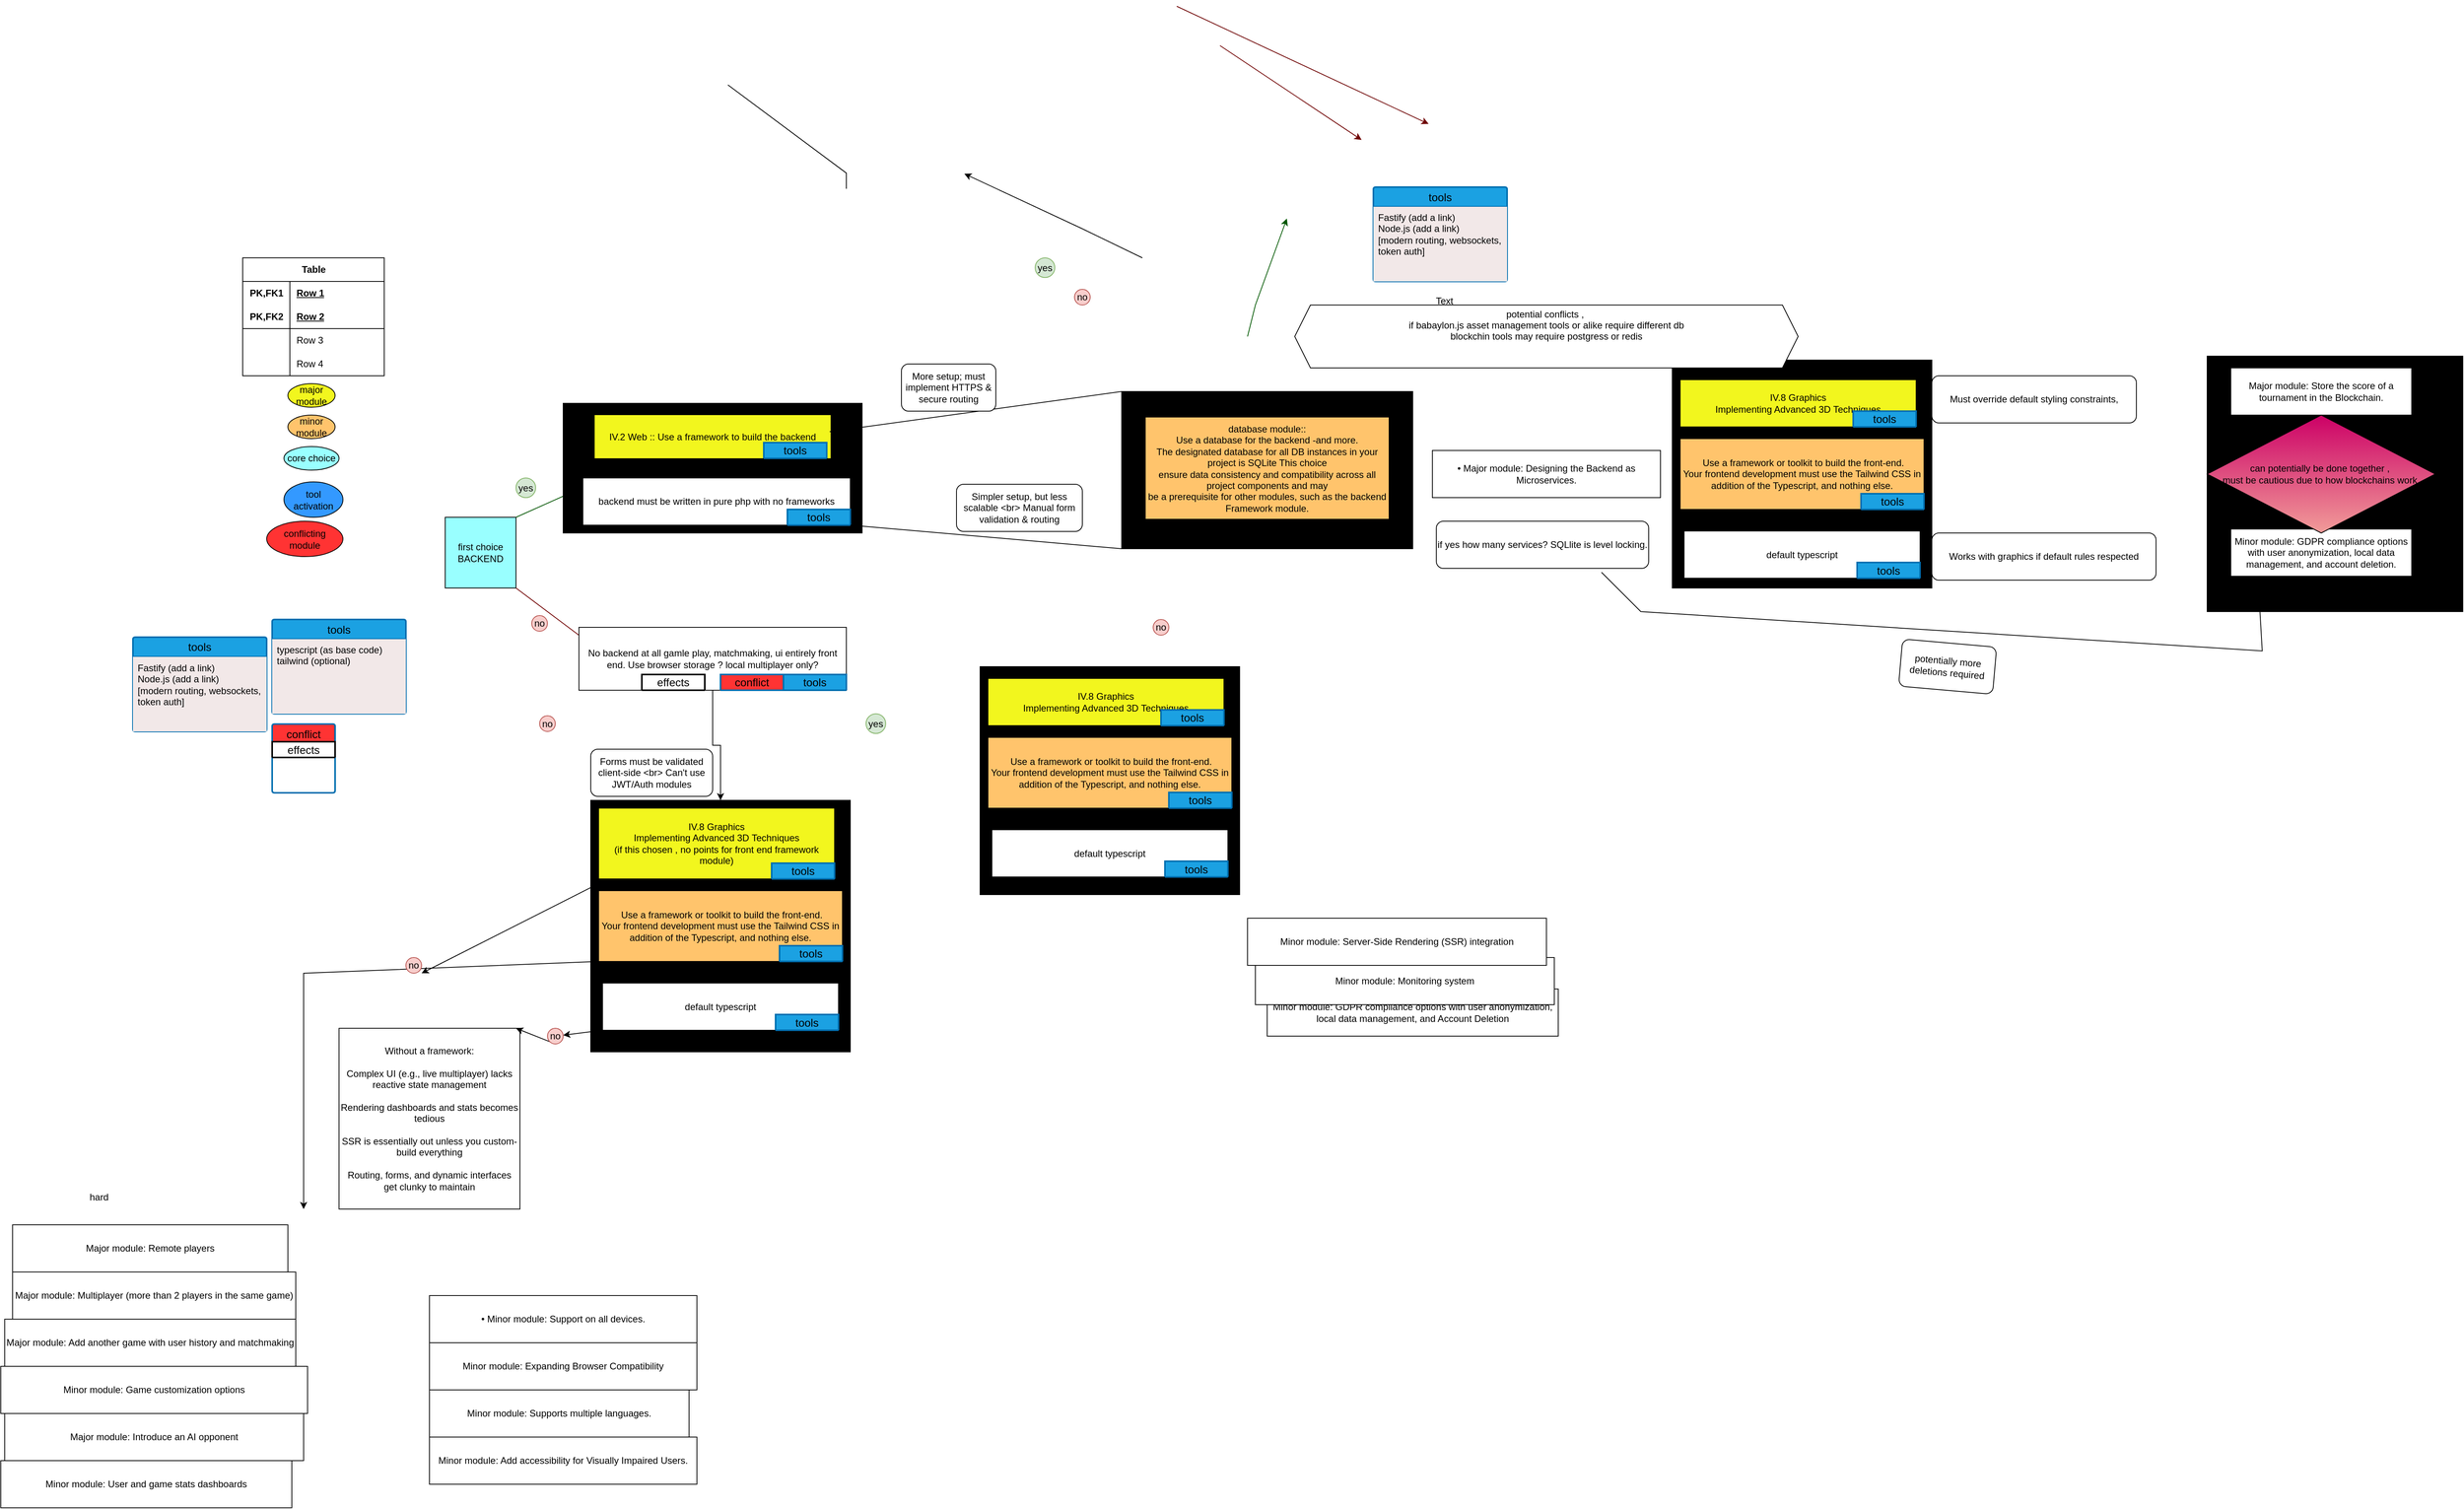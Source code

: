 <mxfile version="28.0.6">
  <diagram name="Page-1" id="Ymi0RUkjMWENUb1TxihJ">
    <mxGraphModel dx="1938" dy="1643" grid="1" gridSize="10" guides="1" tooltips="1" connect="1" arrows="1" fold="1" page="1" pageScale="1" pageWidth="850" pageHeight="1100" math="0" shadow="0">
      <root>
        <mxCell id="0" />
        <mxCell id="1" parent="0" />
        <mxCell id="2GHSdd8_yqLICw1Ay3XO-53" value="" style="whiteSpace=wrap;html=1;aspect=fixed;fillColor=light-dark(#99FFFF,#EDEDED);gradientColor=#FFFFFF;" vertex="1" parent="1">
          <mxGeometry x="2270" y="-5" width="325" height="325" as="geometry" />
        </mxCell>
        <mxCell id="C1lKtvfjvzhaC3hKCN_N-85" value="" style="rounded=0;whiteSpace=wrap;html=1;fillColor=light-dark(#99FFFF,#EDEDED);gradientColor=#FFFFFF;" parent="1" vertex="1">
          <mxGeometry x="890" y="40" width="370" height="200" as="geometry" />
        </mxCell>
        <mxCell id="C1lKtvfjvzhaC3hKCN_N-8" value="no" style="ellipse;whiteSpace=wrap;html=1;aspect=fixed;fillColor=#f8cecc;strokeColor=#b85450;" parent="1" vertex="1">
          <mxGeometry x="140" y="325" width="20" height="20" as="geometry" />
        </mxCell>
        <mxCell id="C1lKtvfjvzhaC3hKCN_N-7" value="yes" style="ellipse;whiteSpace=wrap;html=1;aspect=fixed;fillColor=#d5e8d4;strokeColor=#82b366;container=0;" parent="1" vertex="1">
          <mxGeometry x="120" y="150" width="25" height="25" as="geometry" />
        </mxCell>
        <mxCell id="C1lKtvfjvzhaC3hKCN_N-1" value="first choice&lt;div&gt;BACKEND&lt;/div&gt;" style="whiteSpace=wrap;html=1;aspect=fixed;fillColor=light-dark(#99FFFF,#EDEDED);" parent="1" vertex="1">
          <mxGeometry x="30" y="200" width="90" height="90" as="geometry" />
        </mxCell>
        <mxCell id="C1lKtvfjvzhaC3hKCN_N-3" value="" style="endArrow=none;html=1;rounded=0;exitX=1;exitY=0;exitDx=0;exitDy=0;fillColor=#008a00;strokeColor=#005700;entryX=0.007;entryY=0.709;entryDx=0;entryDy=0;entryPerimeter=0;" parent="1" source="C1lKtvfjvzhaC3hKCN_N-1" target="C1lKtvfjvzhaC3hKCN_N-22" edge="1">
          <mxGeometry width="50" height="50" relative="1" as="geometry">
            <mxPoint x="140" y="190" as="sourcePoint" />
            <mxPoint x="190" y="140" as="targetPoint" />
          </mxGeometry>
        </mxCell>
        <mxCell id="C1lKtvfjvzhaC3hKCN_N-4" value="" style="endArrow=none;html=1;rounded=0;exitX=1;exitY=1;exitDx=0;exitDy=0;fillColor=#a20025;strokeColor=#6F0000;" parent="1" source="C1lKtvfjvzhaC3hKCN_N-1" edge="1">
          <mxGeometry width="50" height="50" relative="1" as="geometry">
            <mxPoint x="140" y="290" as="sourcePoint" />
            <mxPoint x="200" y="350" as="targetPoint" />
          </mxGeometry>
        </mxCell>
        <mxCell id="C1lKtvfjvzhaC3hKCN_N-9" value="major module" style="ellipse;whiteSpace=wrap;html=1;fillColor=light-dark(#F2F61E,#EDEDED);" parent="1" vertex="1">
          <mxGeometry x="-170" y="30" width="60" height="30" as="geometry" />
        </mxCell>
        <mxCell id="C1lKtvfjvzhaC3hKCN_N-10" value="minor module" style="ellipse;whiteSpace=wrap;html=1;fillColor=light-dark(#FFC46C,#EDEDED);" parent="1" vertex="1">
          <mxGeometry x="-170" y="70" width="60" height="30" as="geometry" />
        </mxCell>
        <mxCell id="C1lKtvfjvzhaC3hKCN_N-14" value="core choice" style="ellipse;whiteSpace=wrap;html=1;fillColor=light-dark(#99FFFF,#EDEDED);" parent="1" vertex="1">
          <mxGeometry x="-175" y="110" width="70" height="30" as="geometry" />
        </mxCell>
        <mxCell id="C1lKtvfjvzhaC3hKCN_N-15" value="tool activation" style="ellipse;whiteSpace=wrap;html=1;fillColor=#3399FF;" parent="1" vertex="1">
          <mxGeometry x="-175" y="155" width="75" height="45" as="geometry" />
        </mxCell>
        <mxCell id="C1lKtvfjvzhaC3hKCN_N-110" style="edgeStyle=orthogonalEdgeStyle;rounded=0;orthogonalLoop=1;jettySize=auto;html=1;entryX=0.5;entryY=0;entryDx=0;entryDy=0;" parent="1" source="C1lKtvfjvzhaC3hKCN_N-34" target="C1lKtvfjvzhaC3hKCN_N-94" edge="1">
          <mxGeometry relative="1" as="geometry" />
        </mxCell>
        <mxCell id="C1lKtvfjvzhaC3hKCN_N-34" value="No backend at all gamle play, matchmaking, ui entirely front end. Use browser storage ? local multiplayer only?" style="rounded=0;whiteSpace=wrap;html=1;" parent="1" vertex="1">
          <mxGeometry x="200" y="340" width="340" height="80" as="geometry" />
        </mxCell>
        <mxCell id="C1lKtvfjvzhaC3hKCN_N-35" value="&lt;font style=&quot;color: rgb(0, 0, 0);&quot;&gt;tools&lt;/font&gt;" style="swimlane;childLayout=stackLayout;horizontal=1;startSize=25;horizontalStack=0;rounded=1;fontSize=14;fontStyle=0;strokeWidth=2;resizeParent=0;resizeLast=1;shadow=0;dashed=0;align=center;arcSize=4;whiteSpace=wrap;html=1;fillColor=#1ba1e2;fontColor=#ffffff;strokeColor=#006EAF;movable=1;resizable=1;rotatable=1;deletable=1;editable=1;locked=0;connectable=1;" parent="1" vertex="1" collapsed="1">
          <mxGeometry x="460" y="400" width="80" height="20" as="geometry">
            <mxRectangle x="460" y="400" width="170" height="120" as="alternateBounds" />
          </mxGeometry>
        </mxCell>
        <mxCell id="C1lKtvfjvzhaC3hKCN_N-36" value="" style="align=left;strokeColor=none;fillColor=light-dark(#f2e8e8, #ededed);spacingLeft=4;spacingRight=4;fontSize=12;verticalAlign=top;resizable=0;rotatable=0;part=1;html=1;whiteSpace=wrap;" parent="C1lKtvfjvzhaC3hKCN_N-35" vertex="1">
          <mxGeometry y="25" width="170" height="95" as="geometry" />
        </mxCell>
        <mxCell id="C1lKtvfjvzhaC3hKCN_N-43" value="&lt;font style=&quot;color: rgb(0, 0, 0);&quot;&gt;tools&lt;/font&gt;" style="swimlane;childLayout=stackLayout;horizontal=1;startSize=25;horizontalStack=0;rounded=1;fontSize=14;fontStyle=0;strokeWidth=2;resizeParent=0;resizeLast=1;shadow=0;dashed=0;align=center;arcSize=4;whiteSpace=wrap;html=1;fillColor=#1ba1e2;fontColor=#ffffff;strokeColor=#006EAF;movable=1;resizable=1;rotatable=1;deletable=1;editable=1;locked=0;connectable=1;" parent="1" vertex="1">
          <mxGeometry x="1210" y="-220" width="170" height="120" as="geometry">
            <mxRectangle x="770" y="140" width="80" height="20" as="alternateBounds" />
          </mxGeometry>
        </mxCell>
        <mxCell id="C1lKtvfjvzhaC3hKCN_N-44" value="Fastify (add a link)&lt;div&gt;Node.js (add a link)&lt;/div&gt;&lt;div&gt;[modern routing, websockets, token auth]&lt;/div&gt;" style="align=left;strokeColor=none;fillColor=light-dark(#f2e8e8, #ededed);spacingLeft=4;spacingRight=4;fontSize=12;verticalAlign=top;resizable=0;rotatable=0;part=1;html=1;whiteSpace=wrap;" parent="C1lKtvfjvzhaC3hKCN_N-43" vertex="1">
          <mxGeometry y="25" width="170" height="95" as="geometry" />
        </mxCell>
        <mxCell id="C1lKtvfjvzhaC3hKCN_N-47" value="conflicting module" style="ellipse;whiteSpace=wrap;html=1;fillColor=#FF3333;" parent="1" vertex="1">
          <mxGeometry x="-197" y="205" width="97" height="45" as="geometry" />
        </mxCell>
        <mxCell id="C1lKtvfjvzhaC3hKCN_N-51" value="Minor module: Supports multiple languages." style="rounded=0;whiteSpace=wrap;html=1;" parent="1" vertex="1">
          <mxGeometry x="10" y="1310" width="330" height="60" as="geometry" />
        </mxCell>
        <mxCell id="C1lKtvfjvzhaC3hKCN_N-52" value="Minor module: Add accessibility for Visually Impaired Users." style="rounded=0;whiteSpace=wrap;html=1;" parent="1" vertex="1">
          <mxGeometry x="10" y="1370" width="340" height="60" as="geometry" />
        </mxCell>
        <mxCell id="C1lKtvfjvzhaC3hKCN_N-53" value="• Minor module: Support on all devices." style="rounded=0;whiteSpace=wrap;html=1;" parent="1" vertex="1">
          <mxGeometry x="10" y="1190" width="340" height="60" as="geometry" />
        </mxCell>
        <mxCell id="C1lKtvfjvzhaC3hKCN_N-54" value="Minor module: Expanding Browser Compatibility" style="rounded=0;whiteSpace=wrap;html=1;" parent="1" vertex="1">
          <mxGeometry x="10" y="1250" width="340" height="60" as="geometry" />
        </mxCell>
        <mxCell id="C1lKtvfjvzhaC3hKCN_N-59" value="Major module: Remote players" style="rounded=0;whiteSpace=wrap;html=1;" parent="1" vertex="1">
          <mxGeometry x="-520" y="1100" width="350" height="60" as="geometry" />
        </mxCell>
        <mxCell id="C1lKtvfjvzhaC3hKCN_N-60" value="Major module: Multiplayer (more than 2 players in the same game)" style="rounded=0;whiteSpace=wrap;html=1;" parent="1" vertex="1">
          <mxGeometry x="-520" y="1160" width="360" height="60" as="geometry" />
        </mxCell>
        <mxCell id="C1lKtvfjvzhaC3hKCN_N-61" value="Major module: Add another game with user history and matchmaking" style="rounded=0;whiteSpace=wrap;html=1;" parent="1" vertex="1">
          <mxGeometry x="-530" y="1220" width="370" height="60" as="geometry" />
        </mxCell>
        <mxCell id="C1lKtvfjvzhaC3hKCN_N-62" value="Minor module: Game customization options" style="rounded=0;whiteSpace=wrap;html=1;" parent="1" vertex="1">
          <mxGeometry x="-535" y="1280" width="390" height="60" as="geometry" />
        </mxCell>
        <mxCell id="C1lKtvfjvzhaC3hKCN_N-63" value="Major module: Introduce an AI opponent" style="rounded=0;whiteSpace=wrap;html=1;" parent="1" vertex="1">
          <mxGeometry x="-530" y="1340" width="380" height="60" as="geometry" />
        </mxCell>
        <mxCell id="C1lKtvfjvzhaC3hKCN_N-64" value="Minor module: User and game stats dashboards" style="rounded=0;whiteSpace=wrap;html=1;" parent="1" vertex="1">
          <mxGeometry x="-535" y="1400" width="370" height="60" as="geometry" />
        </mxCell>
        <mxCell id="C1lKtvfjvzhaC3hKCN_N-65" value="Minor module: GDPR compliance options with user anonymization, local data management, and Account Deletion" style="rounded=0;whiteSpace=wrap;html=1;" parent="1" vertex="1">
          <mxGeometry x="1075" y="800" width="370" height="60" as="geometry" />
        </mxCell>
        <mxCell id="C1lKtvfjvzhaC3hKCN_N-66" value="Minor module: Monitoring system" style="rounded=0;whiteSpace=wrap;html=1;" parent="1" vertex="1">
          <mxGeometry x="1060" y="760" width="380" height="60" as="geometry" />
        </mxCell>
        <mxCell id="C1lKtvfjvzhaC3hKCN_N-67" value="Minor module: Server-Side Rendering (SSR) integration" style="rounded=0;whiteSpace=wrap;html=1;" parent="1" vertex="1">
          <mxGeometry x="1050" y="710" width="380" height="60" as="geometry" />
        </mxCell>
        <mxCell id="C1lKtvfjvzhaC3hKCN_N-68" value="&lt;div&gt;Without a framework:&lt;/div&gt;&lt;div&gt;&lt;br&gt;&lt;/div&gt;&lt;div&gt;Complex UI (e.g., live multiplayer) lacks reactive state management&lt;/div&gt;&lt;div&gt;&lt;br&gt;&lt;/div&gt;&lt;div&gt;Rendering dashboards and stats becomes tedious&lt;/div&gt;&lt;div&gt;&lt;br&gt;&lt;/div&gt;&lt;div&gt;SSR is essentially out unless you custom-build everything&lt;/div&gt;&lt;div&gt;&lt;br&gt;&lt;/div&gt;&lt;div&gt;Routing, forms, and dynamic interfaces get clunky to maintain&lt;/div&gt;" style="whiteSpace=wrap;html=1;aspect=fixed;" parent="1" vertex="1">
          <mxGeometry x="-105" y="850" width="230" height="230" as="geometry" />
        </mxCell>
        <mxCell id="C1lKtvfjvzhaC3hKCN_N-70" value="no" style="ellipse;whiteSpace=wrap;html=1;aspect=fixed;fillColor=#f8cecc;strokeColor=#b85450;" parent="1" vertex="1">
          <mxGeometry x="150" y="452.5" width="20" height="20" as="geometry" />
        </mxCell>
        <mxCell id="C1lKtvfjvzhaC3hKCN_N-72" value="yes" style="ellipse;whiteSpace=wrap;html=1;aspect=fixed;fillColor=#d5e8d4;strokeColor=#82b366;container=0;" parent="1" vertex="1">
          <mxGeometry x="565" y="450" width="25" height="25" as="geometry" />
        </mxCell>
        <mxCell id="C1lKtvfjvzhaC3hKCN_N-73" value="effects" style="swimlane;childLayout=stackLayout;horizontal=1;startSize=30;horizontalStack=0;rounded=1;fontSize=14;fontStyle=0;strokeWidth=2;resizeParent=0;resizeLast=1;shadow=0;dashed=0;align=center;arcSize=4;whiteSpace=wrap;html=1;" parent="1" vertex="1" collapsed="1">
          <mxGeometry x="280" y="400" width="80" height="20" as="geometry">
            <mxRectangle x="80" y="390" width="275" height="320" as="alternateBounds" />
          </mxGeometry>
        </mxCell>
        <mxCell id="C1lKtvfjvzhaC3hKCN_N-74" value="&lt;div&gt;You are limited to client-side logic only&lt;/div&gt;&lt;div&gt;&lt;br&gt;&lt;/div&gt;&lt;div&gt;All multiplayer interactions are local-only&lt;/div&gt;&lt;div&gt;&lt;br&gt;&lt;/div&gt;&lt;div&gt;Tournament and player data is session-based, unless saved manually per client&lt;/div&gt;&lt;div&gt;&lt;br&gt;&lt;/div&gt;&lt;div&gt;You cannot offer persistent stats, history, or online profiles&lt;/div&gt;&lt;div&gt;&lt;br&gt;&lt;/div&gt;&lt;div&gt;You are bypassing backend-related security features like hashed password storage and JWT&lt;/div&gt;&lt;div&gt;&lt;br&gt;&lt;/div&gt;&lt;div&gt;Any additional modules requiring DB/API/backend must be disabled or replaced by local-only features&lt;/div&gt;" style="align=left;strokeColor=none;fillColor=none;spacingLeft=4;spacingRight=4;fontSize=12;verticalAlign=top;resizable=0;rotatable=0;part=1;html=1;whiteSpace=wrap;" parent="C1lKtvfjvzhaC3hKCN_N-73" vertex="1">
          <mxGeometry y="30" width="275" height="290" as="geometry" />
        </mxCell>
        <mxCell id="C1lKtvfjvzhaC3hKCN_N-75" value="&lt;font style=&quot;color: rgb(0, 0, 0);&quot;&gt;conflict&lt;/font&gt;" style="swimlane;childLayout=stackLayout;horizontal=1;startSize=25;horizontalStack=0;rounded=1;fontSize=14;fontStyle=0;strokeWidth=2;resizeParent=0;resizeLast=1;shadow=0;dashed=0;align=center;arcSize=4;whiteSpace=wrap;html=1;fillColor=#FF3333;fontColor=#ffffff;strokeColor=#006EAF;movable=1;resizable=1;rotatable=1;deletable=1;editable=1;locked=0;connectable=1;" parent="1" vertex="1" collapsed="1">
          <mxGeometry x="-190" y="463" width="80" height="87.5" as="geometry">
            <mxRectangle x="970" y="490" width="280" height="560" as="alternateBounds" />
          </mxGeometry>
        </mxCell>
        <mxCell id="C1lKtvfjvzhaC3hKCN_N-76" value="IV.2 Web&amp;nbsp;&lt;div&gt;-&amp;nbsp;Major module: Use a framework to build the backend&lt;br&gt;&lt;div&gt;- Minor module: Use a database for the backend -and more.&lt;div&gt;-&amp;nbsp;Major module: Store the score of a tournament in the Blockchain&lt;/div&gt;&lt;div&gt;&lt;br&gt;&lt;/div&gt;&lt;div&gt;user management&lt;/div&gt;&lt;div&gt;-&amp;nbsp;Major module: Standard user management, authentication, users across tournaments&lt;/div&gt;&lt;div&gt;-&amp;nbsp;Major module: Implementing a remote authentication&lt;/div&gt;&lt;div&gt;gameplay ans user exp&lt;/div&gt;&lt;div&gt;-Major module: Live chat&lt;br&gt;&lt;div&gt;&lt;br&gt;&lt;/div&gt;&lt;div&gt;cybersecurity&lt;/div&gt;&lt;div&gt;-&amp;nbsp;&lt;span style=&quot;background-color: transparent;&quot;&gt;Major module: Implement WAF/ModSecurity with a hardened configuration and HashiCorp Vault for secrets management&lt;/span&gt;&lt;/div&gt;&lt;div&gt;- Major module: Implement Two-Factor Authentication (2FA) and JWT&lt;/div&gt;&lt;div&gt;&lt;br&gt;&lt;/div&gt;&lt;/div&gt;&lt;/div&gt;&lt;/div&gt;&lt;div&gt;devops&lt;/div&gt;&lt;div&gt;&lt;div&gt;- Major module: Infrastructure setup for log management&lt;/div&gt;&lt;div&gt;- Major module: Designing the backend as microservices&lt;/div&gt;&lt;/div&gt;&lt;div&gt;&lt;br&gt;&lt;/div&gt;&lt;div&gt;server side pong&lt;/div&gt;&lt;div&gt;-&amp;nbsp;&lt;span style=&quot;background-color: transparent;&quot;&gt;Major module: Replace basic Pong with server-side Pong and implement an API&lt;/span&gt;&lt;/div&gt;&lt;div&gt;- Major module: Enabling Pong gameplay via CLI against web users with API integration&lt;/div&gt;" style="align=left;strokeColor=none;fillColor=light-dark(#f2e8e8, #ededed);spacingLeft=4;spacingRight=4;fontSize=12;verticalAlign=top;resizable=0;rotatable=0;part=1;html=1;whiteSpace=wrap;" parent="C1lKtvfjvzhaC3hKCN_N-75" vertex="1">
          <mxGeometry y="25" width="280" height="535" as="geometry" />
        </mxCell>
        <mxCell id="C1lKtvfjvzhaC3hKCN_N-77" value="effects" style="swimlane;childLayout=stackLayout;horizontal=1;startSize=30;horizontalStack=0;rounded=1;fontSize=14;fontStyle=0;strokeWidth=2;resizeParent=0;resizeLast=1;shadow=0;dashed=0;align=center;arcSize=4;whiteSpace=wrap;html=1;" parent="1" vertex="1" collapsed="1">
          <mxGeometry x="-190" y="485.5" width="80" height="20" as="geometry">
            <mxRectangle x="80" y="390" width="275" height="320" as="alternateBounds" />
          </mxGeometry>
        </mxCell>
        <mxCell id="C1lKtvfjvzhaC3hKCN_N-78" value="&lt;div&gt;You are limited to client-side logic only&lt;/div&gt;&lt;div&gt;&lt;br&gt;&lt;/div&gt;&lt;div&gt;All multiplayer interactions are local-only&lt;/div&gt;&lt;div&gt;&lt;br&gt;&lt;/div&gt;&lt;div&gt;Tournament and player data is session-based, unless saved manually per client&lt;/div&gt;&lt;div&gt;&lt;br&gt;&lt;/div&gt;&lt;div&gt;You cannot offer persistent stats, history, or online profiles&lt;/div&gt;&lt;div&gt;&lt;br&gt;&lt;/div&gt;&lt;div&gt;You are bypassing backend-related security features like hashed password storage and JWT&lt;/div&gt;&lt;div&gt;&lt;br&gt;&lt;/div&gt;&lt;div&gt;Any additional modules requiring DB/API/backend must be disabled or replaced by local-only features&lt;/div&gt;" style="align=left;strokeColor=none;fillColor=none;spacingLeft=4;spacingRight=4;fontSize=12;verticalAlign=top;resizable=0;rotatable=0;part=1;html=1;whiteSpace=wrap;" parent="C1lKtvfjvzhaC3hKCN_N-77" vertex="1">
          <mxGeometry y="30" width="275" height="290" as="geometry" />
        </mxCell>
        <mxCell id="C1lKtvfjvzhaC3hKCN_N-80" value="" style="rounded=0;whiteSpace=wrap;html=1;fillColor=light-dark(#99FFFF,#EDEDED);gradientColor=#FFFFFF;" parent="1" vertex="1">
          <mxGeometry x="1590" width="330" height="290" as="geometry" />
        </mxCell>
        <mxCell id="C1lKtvfjvzhaC3hKCN_N-40" value="&lt;div&gt;&amp;nbsp;Use a framework or toolkit to build the front-end.&lt;/div&gt;&lt;div&gt;Your frontend development must use the Tailwind CSS in addition of the Typescript, and nothing else.&lt;/div&gt;" style="rounded=0;whiteSpace=wrap;html=1;fillColor=light-dark(#FFC46C,#EDEDED);" parent="1" vertex="1">
          <mxGeometry x="1600" y="100" width="310" height="90" as="geometry" />
        </mxCell>
        <mxCell id="C1lKtvfjvzhaC3hKCN_N-41" value="&lt;font style=&quot;color: rgb(0, 0, 0);&quot;&gt;tools&lt;/font&gt;" style="swimlane;childLayout=stackLayout;horizontal=1;startSize=25;horizontalStack=0;rounded=1;fontSize=14;fontStyle=0;strokeWidth=2;resizeParent=0;resizeLast=1;shadow=0;dashed=0;align=center;arcSize=4;whiteSpace=wrap;html=1;fillColor=#1ba1e2;fontColor=#ffffff;strokeColor=#006EAF;movable=1;resizable=1;rotatable=1;deletable=1;editable=1;locked=0;connectable=1;" parent="1" vertex="1">
          <mxGeometry x="-367" y="352.5" width="170" height="120" as="geometry">
            <mxRectangle x="1470" y="70" width="80" height="20" as="alternateBounds" />
          </mxGeometry>
        </mxCell>
        <mxCell id="C1lKtvfjvzhaC3hKCN_N-42" value="Fastify (add a link)&lt;div&gt;Node.js (add a link)&lt;/div&gt;&lt;div&gt;[modern routing, websockets, token auth]&lt;/div&gt;" style="align=left;strokeColor=none;fillColor=light-dark(#f2e8e8, #ededed);spacingLeft=4;spacingRight=4;fontSize=12;verticalAlign=top;resizable=0;rotatable=0;part=1;html=1;whiteSpace=wrap;" parent="C1lKtvfjvzhaC3hKCN_N-41" vertex="1">
          <mxGeometry y="25" width="170" height="95" as="geometry" />
        </mxCell>
        <mxCell id="C1lKtvfjvzhaC3hKCN_N-81" value="&lt;div&gt;IV.8 Graphics&lt;/div&gt;&lt;div&gt;Implementing Advanced 3D Techniques&lt;/div&gt;" style="rounded=0;whiteSpace=wrap;html=1;fillColor=light-dark(#F2F61E,#EDEDED);" parent="1" vertex="1">
          <mxGeometry x="1600" y="25" width="300" height="60" as="geometry" />
        </mxCell>
        <mxCell id="C1lKtvfjvzhaC3hKCN_N-82" value="default typescript" style="rounded=0;whiteSpace=wrap;html=1;" parent="1" vertex="1">
          <mxGeometry x="1605" y="217.5" width="300" height="60" as="geometry" />
        </mxCell>
        <mxCell id="C1lKtvfjvzhaC3hKCN_N-87" value="Text" style="text;html=1;align=center;verticalAlign=middle;resizable=0;points=[];autosize=1;strokeColor=none;fillColor=none;" parent="1" vertex="1">
          <mxGeometry x="1275" y="-90" width="50" height="30" as="geometry" />
        </mxCell>
        <mxCell id="C1lKtvfjvzhaC3hKCN_N-94" value="" style="rounded=0;whiteSpace=wrap;html=1;fillColor=light-dark(#99FFFF,#EDEDED);gradientColor=#FFFFFF;" parent="1" vertex="1">
          <mxGeometry x="215" y="560" width="330" height="320" as="geometry" />
        </mxCell>
        <mxCell id="C1lKtvfjvzhaC3hKCN_N-95" value="&lt;div&gt;&amp;nbsp;Use a framework or toolkit to build the front-end.&lt;/div&gt;&lt;div&gt;Your frontend development must use the Tailwind CSS in addition of the Typescript, and nothing else.&lt;/div&gt;" style="rounded=0;whiteSpace=wrap;html=1;fillColor=light-dark(#FFC46C,#EDEDED);" parent="1" vertex="1">
          <mxGeometry x="225" y="675" width="310" height="90" as="geometry" />
        </mxCell>
        <mxCell id="C1lKtvfjvzhaC3hKCN_N-96" value="&lt;div&gt;IV.8 Graphics&lt;/div&gt;&lt;div&gt;Implementing Advanced 3D Techniques&lt;/div&gt;&lt;div&gt;(if this chosen , no points for front end framework module)&lt;/div&gt;" style="rounded=0;whiteSpace=wrap;html=1;fillColor=light-dark(#F2F61E,#EDEDED);" parent="1" vertex="1">
          <mxGeometry x="225" y="570" width="300" height="90" as="geometry" />
        </mxCell>
        <mxCell id="C1lKtvfjvzhaC3hKCN_N-97" value="default typescript" style="rounded=0;whiteSpace=wrap;html=1;" parent="1" vertex="1">
          <mxGeometry x="230" y="792.5" width="300" height="60" as="geometry" />
        </mxCell>
        <mxCell id="C1lKtvfjvzhaC3hKCN_N-98" value="&lt;font style=&quot;color: rgb(0, 0, 0);&quot;&gt;tools&lt;/font&gt;" style="swimlane;childLayout=stackLayout;horizontal=1;startSize=25;horizontalStack=0;rounded=1;fontSize=14;fontStyle=0;strokeWidth=2;resizeParent=0;resizeLast=1;shadow=0;dashed=0;align=center;arcSize=4;whiteSpace=wrap;html=1;fillColor=#1ba1e2;fontColor=#ffffff;strokeColor=#006EAF;movable=1;resizable=1;rotatable=1;deletable=1;editable=1;locked=0;connectable=1;" parent="1" vertex="1" collapsed="1">
          <mxGeometry x="445" y="640" width="80" height="20" as="geometry">
            <mxRectangle x="-90" y="490" width="170" height="120" as="alternateBounds" />
          </mxGeometry>
        </mxCell>
        <mxCell id="C1lKtvfjvzhaC3hKCN_N-99" value="typescript&lt;div&gt;Babylon.js&lt;br&gt;&lt;div&gt;tailwind (optional)&lt;/div&gt;&lt;/div&gt;" style="align=left;strokeColor=none;fillColor=light-dark(#f2e8e8, #ededed);spacingLeft=4;spacingRight=4;fontSize=12;verticalAlign=top;resizable=0;rotatable=0;part=1;html=1;whiteSpace=wrap;" parent="C1lKtvfjvzhaC3hKCN_N-98" vertex="1">
          <mxGeometry y="25" width="170" height="95" as="geometry" />
        </mxCell>
        <mxCell id="C1lKtvfjvzhaC3hKCN_N-100" value="&lt;font style=&quot;color: rgb(0, 0, 0);&quot;&gt;tools&lt;/font&gt;" style="swimlane;childLayout=stackLayout;horizontal=1;startSize=25;horizontalStack=0;rounded=1;fontSize=14;fontStyle=0;strokeWidth=2;resizeParent=0;resizeLast=1;shadow=0;dashed=0;align=center;arcSize=4;whiteSpace=wrap;html=1;fillColor=#1ba1e2;fontColor=#ffffff;strokeColor=#006EAF;movable=1;resizable=1;rotatable=1;deletable=1;editable=1;locked=0;connectable=1;" parent="1" vertex="1" collapsed="1">
          <mxGeometry x="455" y="745" width="80" height="20" as="geometry">
            <mxRectangle x="-190" y="580" width="170" height="120" as="alternateBounds" />
          </mxGeometry>
        </mxCell>
        <mxCell id="C1lKtvfjvzhaC3hKCN_N-101" value="typescript&amp;nbsp;&lt;div&gt;tailwind css&amp;nbsp;&lt;/div&gt;&lt;div&gt;ONLY&lt;/div&gt;" style="align=left;strokeColor=none;fillColor=light-dark(#f2e8e8, #ededed);spacingLeft=4;spacingRight=4;fontSize=12;verticalAlign=top;resizable=0;rotatable=0;part=1;html=1;whiteSpace=wrap;" parent="C1lKtvfjvzhaC3hKCN_N-100" vertex="1">
          <mxGeometry y="25" width="170" height="95" as="geometry" />
        </mxCell>
        <mxCell id="C1lKtvfjvzhaC3hKCN_N-29" value="&lt;font style=&quot;color: rgb(0, 0, 0);&quot;&gt;tools&lt;/font&gt;" style="swimlane;childLayout=stackLayout;horizontal=1;startSize=25;horizontalStack=0;rounded=1;fontSize=14;fontStyle=0;strokeWidth=2;resizeParent=0;resizeLast=1;shadow=0;dashed=0;align=center;arcSize=4;whiteSpace=wrap;html=1;fillColor=#1ba1e2;fontColor=#ffffff;strokeColor=#006EAF;movable=1;resizable=1;rotatable=1;deletable=1;editable=1;locked=0;connectable=1;" parent="1" vertex="1" collapsed="1">
          <mxGeometry x="450" y="832.5" width="80" height="20" as="geometry">
            <mxRectangle x="440" y="722.5" width="170" height="120" as="alternateBounds" />
          </mxGeometry>
        </mxCell>
        <mxCell id="C1lKtvfjvzhaC3hKCN_N-30" value="typescript (as base code)&lt;div&gt;tailwind (optional)&lt;/div&gt;&lt;div&gt;free to choose others&lt;/div&gt;" style="align=left;strokeColor=none;fillColor=light-dark(#f2e8e8, #ededed);spacingLeft=4;spacingRight=4;fontSize=12;verticalAlign=top;resizable=0;rotatable=0;part=1;html=1;whiteSpace=wrap;" parent="C1lKtvfjvzhaC3hKCN_N-29" vertex="1">
          <mxGeometry y="25" width="170" height="95" as="geometry" />
        </mxCell>
        <mxCell id="C1lKtvfjvzhaC3hKCN_N-102" value="&lt;font style=&quot;color: rgb(0, 0, 0);&quot;&gt;tools&lt;/font&gt;" style="swimlane;childLayout=stackLayout;horizontal=1;startSize=25;horizontalStack=0;rounded=1;fontSize=14;fontStyle=0;strokeWidth=2;resizeParent=0;resizeLast=1;shadow=0;dashed=0;align=center;arcSize=4;whiteSpace=wrap;html=1;fillColor=#1ba1e2;fontColor=#ffffff;strokeColor=#006EAF;movable=1;resizable=1;rotatable=1;deletable=1;editable=1;locked=0;connectable=1;" parent="1" vertex="1">
          <mxGeometry x="-190" y="330" width="170" height="120" as="geometry">
            <mxRectangle x="-90" y="490" width="80" height="20" as="alternateBounds" />
          </mxGeometry>
        </mxCell>
        <mxCell id="C1lKtvfjvzhaC3hKCN_N-103" value="typescript (as base code)&lt;div&gt;tailwind (optional)&lt;/div&gt;" style="align=left;strokeColor=none;fillColor=light-dark(#f2e8e8, #ededed);spacingLeft=4;spacingRight=4;fontSize=12;verticalAlign=top;resizable=0;rotatable=0;part=1;html=1;whiteSpace=wrap;" parent="C1lKtvfjvzhaC3hKCN_N-102" vertex="1">
          <mxGeometry y="25" width="170" height="95" as="geometry" />
        </mxCell>
        <mxCell id="C1lKtvfjvzhaC3hKCN_N-104" value="&lt;font style=&quot;color: rgb(0, 0, 0);&quot;&gt;tools&lt;/font&gt;" style="swimlane;childLayout=stackLayout;horizontal=1;startSize=25;horizontalStack=0;rounded=1;fontSize=14;fontStyle=0;strokeWidth=2;resizeParent=0;resizeLast=1;shadow=0;dashed=0;align=center;arcSize=4;whiteSpace=wrap;html=1;fillColor=#1ba1e2;fontColor=#ffffff;strokeColor=#006EAF;movable=1;resizable=1;rotatable=1;deletable=1;editable=1;locked=0;connectable=1;" parent="1" vertex="1" collapsed="1">
          <mxGeometry x="1820" y="65" width="80" height="20" as="geometry">
            <mxRectangle x="-90" y="490" width="170" height="120" as="alternateBounds" />
          </mxGeometry>
        </mxCell>
        <mxCell id="C1lKtvfjvzhaC3hKCN_N-105" value="typescript&lt;div&gt;Babylon.js&lt;br&gt;&lt;div&gt;tailwind (optional)&lt;/div&gt;&lt;/div&gt;" style="align=left;strokeColor=none;fillColor=light-dark(#f2e8e8, #ededed);spacingLeft=4;spacingRight=4;fontSize=12;verticalAlign=top;resizable=0;rotatable=0;part=1;html=1;whiteSpace=wrap;" parent="C1lKtvfjvzhaC3hKCN_N-104" vertex="1">
          <mxGeometry y="25" width="170" height="95" as="geometry" />
        </mxCell>
        <mxCell id="C1lKtvfjvzhaC3hKCN_N-106" value="&lt;font style=&quot;color: rgb(0, 0, 0);&quot;&gt;tools&lt;/font&gt;" style="swimlane;childLayout=stackLayout;horizontal=1;startSize=25;horizontalStack=0;rounded=1;fontSize=14;fontStyle=0;strokeWidth=2;resizeParent=0;resizeLast=1;shadow=0;dashed=0;align=center;arcSize=4;whiteSpace=wrap;html=1;fillColor=#1ba1e2;fontColor=#ffffff;strokeColor=#006EAF;movable=1;resizable=1;rotatable=1;deletable=1;editable=1;locked=0;connectable=1;" parent="1" vertex="1" collapsed="1">
          <mxGeometry x="1830" y="170" width="80" height="20" as="geometry">
            <mxRectangle x="-190" y="580" width="170" height="120" as="alternateBounds" />
          </mxGeometry>
        </mxCell>
        <mxCell id="C1lKtvfjvzhaC3hKCN_N-107" value="typescript&amp;nbsp;&lt;div&gt;tailwind css&amp;nbsp;&lt;/div&gt;&lt;div&gt;ONLY&lt;/div&gt;" style="align=left;strokeColor=none;fillColor=light-dark(#f2e8e8, #ededed);spacingLeft=4;spacingRight=4;fontSize=12;verticalAlign=top;resizable=0;rotatable=0;part=1;html=1;whiteSpace=wrap;" parent="C1lKtvfjvzhaC3hKCN_N-106" vertex="1">
          <mxGeometry y="25" width="170" height="95" as="geometry" />
        </mxCell>
        <mxCell id="C1lKtvfjvzhaC3hKCN_N-108" value="&lt;font style=&quot;color: rgb(0, 0, 0);&quot;&gt;tools&lt;/font&gt;" style="swimlane;childLayout=stackLayout;horizontal=1;startSize=25;horizontalStack=0;rounded=1;fontSize=14;fontStyle=0;strokeWidth=2;resizeParent=0;resizeLast=1;shadow=0;dashed=0;align=center;arcSize=4;whiteSpace=wrap;html=1;fillColor=#1ba1e2;fontColor=#ffffff;strokeColor=#006EAF;movable=1;resizable=1;rotatable=1;deletable=1;editable=1;locked=0;connectable=1;" parent="1" vertex="1" collapsed="1">
          <mxGeometry x="1825" y="257.5" width="80" height="20" as="geometry">
            <mxRectangle x="-210" y="340" width="170" height="120" as="alternateBounds" />
          </mxGeometry>
        </mxCell>
        <mxCell id="C1lKtvfjvzhaC3hKCN_N-109" value="typescript (as base code)&lt;div&gt;tailwind (optional)&lt;/div&gt;" style="align=left;strokeColor=none;fillColor=light-dark(#f2e8e8, #ededed);spacingLeft=4;spacingRight=4;fontSize=12;verticalAlign=top;resizable=0;rotatable=0;part=1;html=1;whiteSpace=wrap;" parent="C1lKtvfjvzhaC3hKCN_N-108" vertex="1">
          <mxGeometry y="25" width="170" height="95" as="geometry" />
        </mxCell>
        <mxCell id="C1lKtvfjvzhaC3hKCN_N-111" value="" style="endArrow=classic;html=1;rounded=0;exitX=0;exitY=1;exitDx=0;exitDy=0;" parent="1" source="C1lKtvfjvzhaC3hKCN_N-112" edge="1">
          <mxGeometry width="50" height="50" relative="1" as="geometry">
            <mxPoint x="210" y="850" as="sourcePoint" />
            <mxPoint x="120" y="850" as="targetPoint" />
          </mxGeometry>
        </mxCell>
        <mxCell id="C1lKtvfjvzhaC3hKCN_N-113" value="" style="endArrow=classic;html=1;rounded=0;exitX=0;exitY=1;exitDx=0;exitDy=0;" parent="1" source="C1lKtvfjvzhaC3hKCN_N-97" target="C1lKtvfjvzhaC3hKCN_N-112" edge="1">
          <mxGeometry width="50" height="50" relative="1" as="geometry">
            <mxPoint x="220" y="743" as="sourcePoint" />
            <mxPoint x="120" y="850" as="targetPoint" />
          </mxGeometry>
        </mxCell>
        <mxCell id="C1lKtvfjvzhaC3hKCN_N-112" value="no" style="ellipse;whiteSpace=wrap;html=1;aspect=fixed;fillColor=#f8cecc;strokeColor=#b85450;" parent="1" vertex="1">
          <mxGeometry x="160" y="850" width="20" height="20" as="geometry" />
        </mxCell>
        <mxCell id="C1lKtvfjvzhaC3hKCN_N-114" value="" style="endArrow=classic;html=1;rounded=0;exitX=0;exitY=1;exitDx=0;exitDy=0;" parent="1" source="C1lKtvfjvzhaC3hKCN_N-95" edge="1">
          <mxGeometry width="50" height="50" relative="1" as="geometry">
            <mxPoint x="50" y="690" as="sourcePoint" />
            <mxPoint x="-150" y="1080" as="targetPoint" />
            <Array as="points">
              <mxPoint x="-150" y="780" />
            </Array>
          </mxGeometry>
        </mxCell>
        <mxCell id="C1lKtvfjvzhaC3hKCN_N-115" value="no" style="ellipse;whiteSpace=wrap;html=1;aspect=fixed;fillColor=#f8cecc;strokeColor=#b85450;" parent="1" vertex="1">
          <mxGeometry x="-20" y="760" width="20" height="20" as="geometry" />
        </mxCell>
        <mxCell id="C1lKtvfjvzhaC3hKCN_N-116" value="" style="endArrow=classic;html=1;rounded=0;exitX=0.021;exitY=1.031;exitDx=0;exitDy=0;exitPerimeter=0;" parent="1" source="C1lKtvfjvzhaC3hKCN_N-96" edge="1">
          <mxGeometry width="50" height="50" relative="1" as="geometry">
            <mxPoint x="70" y="540" as="sourcePoint" />
            <mxPoint y="780" as="targetPoint" />
          </mxGeometry>
        </mxCell>
        <mxCell id="C1lKtvfjvzhaC3hKCN_N-48" value="&lt;font style=&quot;color: rgb(0, 0, 0);&quot;&gt;conflict&lt;/font&gt;" style="swimlane;childLayout=stackLayout;horizontal=1;startSize=25;horizontalStack=0;rounded=1;fontSize=14;fontStyle=0;strokeWidth=2;resizeParent=0;resizeLast=1;shadow=0;dashed=0;align=center;arcSize=4;whiteSpace=wrap;html=1;fillColor=#FF3333;fontColor=#ffffff;strokeColor=#006EAF;movable=1;resizable=1;rotatable=1;deletable=1;editable=1;locked=0;connectable=1;" parent="1" vertex="1" collapsed="1">
          <mxGeometry x="380" y="400" width="80" height="20" as="geometry">
            <mxRectangle x="380" y="400" width="280" height="680" as="alternateBounds" />
          </mxGeometry>
        </mxCell>
        <mxCell id="C1lKtvfjvzhaC3hKCN_N-49" value="IV.2 Web&amp;nbsp;&lt;div&gt;-&amp;nbsp;Major module: Use a framework to build the backend&lt;br&gt;&lt;div&gt;- Minor module: Use a database for the backend -and more.&lt;div&gt;-&amp;nbsp;Major module: Store the score of a tournament in the Blockchain&lt;/div&gt;&lt;div&gt;&lt;br&gt;&lt;/div&gt;&lt;div&gt;user management&lt;/div&gt;&lt;div&gt;-&amp;nbsp;Major module: Standard user management, authentication, users across tournaments&lt;/div&gt;&lt;div&gt;-&amp;nbsp;Major module: Implementing a remote authentication&lt;/div&gt;&lt;div&gt;gameplay ans user exp&lt;/div&gt;&lt;div&gt;-Major module: Live chat&lt;br&gt;&lt;div&gt;&lt;br&gt;&lt;/div&gt;&lt;div&gt;cybersecurity&lt;/div&gt;&lt;div&gt;-&amp;nbsp;&lt;span style=&quot;background-color: transparent;&quot;&gt;Major module: Implement WAF/ModSecurity with a hardened configuration and HashiCorp Vault for secrets management&lt;/span&gt;&lt;/div&gt;&lt;div&gt;- Major module: Implement Two-Factor Authentication (2FA) and JWT&lt;/div&gt;&lt;div&gt;-&amp;nbsp;&lt;span style=&quot;background-color: transparent;&quot;&gt;Minor module: GDPR compliance options with user anonymization, local&lt;/span&gt;&lt;/div&gt;&lt;div&gt;data management, and Account Deletion.&lt;/div&gt;&lt;div&gt;&lt;br&gt;&lt;/div&gt;&lt;/div&gt;&lt;/div&gt;&lt;/div&gt;&lt;div&gt;devops&lt;/div&gt;&lt;div&gt;&lt;div&gt;- Major module: Infrastructure setup for log management&lt;/div&gt;&lt;div&gt;- Major module: Designing the backend as microservices&lt;/div&gt;&lt;/div&gt;&lt;div&gt;- Minor module: Monitoring system.&lt;/div&gt;&lt;div&gt;&lt;br&gt;&lt;/div&gt;&lt;div&gt;IV.9 Accessibility&lt;/div&gt;&lt;div&gt;-&amp;nbsp;Minor module: Server-Side Rendering (SSR) Integration.&lt;/div&gt;&lt;div&gt;&lt;br&gt;&lt;/div&gt;&lt;div&gt;server side pong&lt;/div&gt;&lt;div&gt;-&amp;nbsp;&lt;span style=&quot;background-color: transparent;&quot;&gt;Major module: Replace basic Pong with server-side Pong and implement an API&lt;/span&gt;&lt;/div&gt;&lt;div&gt;- Major module: Enabling Pong gameplay via CLI against web users with API integration&lt;/div&gt;&lt;div&gt;&lt;br&gt;&lt;/div&gt;&lt;div&gt;files on why these contradict will be added later&lt;/div&gt;" style="align=left;strokeColor=none;fillColor=light-dark(#f2e8e8, #ededed);spacingLeft=4;spacingRight=4;fontSize=12;verticalAlign=top;resizable=0;rotatable=0;part=1;html=1;whiteSpace=wrap;" parent="C1lKtvfjvzhaC3hKCN_N-48" vertex="1">
          <mxGeometry y="25" width="280" height="655" as="geometry" />
        </mxCell>
        <mxCell id="C1lKtvfjvzhaC3hKCN_N-22" value="" style="rounded=0;whiteSpace=wrap;html=1;fillColor=light-dark(#99FFFF,#EDEDED);gradientColor=#FFFFFF;movable=1;resizable=1;rotatable=1;deletable=1;editable=1;locked=0;connectable=1;" parent="1" vertex="1">
          <mxGeometry x="180" y="55" width="380" height="165" as="geometry" />
        </mxCell>
        <mxCell id="C1lKtvfjvzhaC3hKCN_N-12" value="backend must be written in pure php with no frameworks" style="rounded=0;whiteSpace=wrap;html=1;movable=1;resizable=1;rotatable=1;deletable=1;editable=1;locked=0;connectable=1;" parent="1" vertex="1">
          <mxGeometry x="205" y="150" width="340" height="60" as="geometry" />
        </mxCell>
        <mxCell id="C1lKtvfjvzhaC3hKCN_N-13" value="&lt;div style=&quot;&quot;&gt;IV.2 Web :: Use a framework&amp;nbsp;&lt;span style=&quot;background-color: transparent; color: light-dark(rgb(0, 0, 0), rgb(255, 255, 255));&quot;&gt;to build the backend&lt;/span&gt;&lt;/div&gt;" style="rounded=0;whiteSpace=wrap;html=1;fillColor=light-dark(#F2F61E,#EDEDED);gradientColor=none;gradientDirection=east;align=center;strokeColor=none;movable=1;resizable=1;rotatable=1;deletable=1;editable=1;locked=0;connectable=1;" parent="1" vertex="1">
          <mxGeometry x="220" y="70" width="300" height="55" as="geometry" />
        </mxCell>
        <mxCell id="C1lKtvfjvzhaC3hKCN_N-19" value="&lt;font style=&quot;color: rgb(0, 0, 0);&quot;&gt;tools&lt;/font&gt;" style="swimlane;childLayout=stackLayout;horizontal=1;startSize=25;horizontalStack=0;rounded=1;fontSize=14;fontStyle=0;strokeWidth=2;resizeParent=0;resizeLast=1;shadow=0;dashed=0;align=center;arcSize=4;whiteSpace=wrap;html=1;fillColor=#1ba1e2;fontColor=#ffffff;strokeColor=#006EAF;movable=1;resizable=1;rotatable=1;deletable=1;editable=1;locked=0;connectable=1;" parent="1" vertex="1" collapsed="1">
          <mxGeometry x="435" y="105" width="80" height="20" as="geometry">
            <mxRectangle x="435" y="105" width="230" height="120" as="alternateBounds" />
          </mxGeometry>
        </mxCell>
        <mxCell id="C1lKtvfjvzhaC3hKCN_N-20" value="Fastify (add a link)&lt;div&gt;Node.js (add a link)&lt;/div&gt;&lt;div&gt;[modern routing, websockets, token auth]&lt;/div&gt;" style="align=left;strokeColor=none;fillColor=light-dark(#f2e8e8, #ededed);spacingLeft=4;spacingRight=4;fontSize=12;verticalAlign=top;resizable=0;rotatable=0;part=1;html=1;whiteSpace=wrap;" parent="C1lKtvfjvzhaC3hKCN_N-19" vertex="1">
          <mxGeometry y="25" width="230" height="95" as="geometry" />
        </mxCell>
        <mxCell id="C1lKtvfjvzhaC3hKCN_N-26" value="&lt;font style=&quot;color: rgb(0, 0, 0);&quot;&gt;tools&lt;/font&gt;" style="swimlane;childLayout=stackLayout;horizontal=1;startSize=25;horizontalStack=0;rounded=1;fontSize=14;fontStyle=0;strokeWidth=2;resizeParent=0;resizeLast=1;shadow=0;dashed=0;align=center;arcSize=4;whiteSpace=wrap;html=1;fillColor=#1ba1e2;fontColor=#ffffff;strokeColor=#006EAF;movable=1;resizable=1;rotatable=1;deletable=1;editable=1;locked=0;connectable=1;" parent="1" vertex="1" collapsed="1">
          <mxGeometry x="465" y="190" width="80" height="20" as="geometry">
            <mxRectangle x="290" y="55" width="230" height="120" as="alternateBounds" />
          </mxGeometry>
        </mxCell>
        <mxCell id="C1lKtvfjvzhaC3hKCN_N-27" value="Pure PHP and native tools&lt;div&gt;[manual routing, sessions]&lt;/div&gt;" style="align=left;strokeColor=none;fillColor=light-dark(#f2e8e8, #ededed);spacingLeft=4;spacingRight=4;fontSize=12;verticalAlign=top;resizable=0;rotatable=0;part=1;html=1;whiteSpace=wrap;" parent="C1lKtvfjvzhaC3hKCN_N-26" vertex="1">
          <mxGeometry y="25" width="230" height="95" as="geometry" />
        </mxCell>
        <mxCell id="C1lKtvfjvzhaC3hKCN_N-39" value="" style="endArrow=none;html=1;rounded=0;exitX=0.998;exitY=0.415;exitDx=0;exitDy=0;exitPerimeter=0;" parent="1" edge="1">
          <mxGeometry width="50" height="50" relative="1" as="geometry">
            <mxPoint x="389.4" y="-349.995" as="sourcePoint" />
            <mxPoint x="540" y="-217.82" as="targetPoint" />
            <Array as="points">
              <mxPoint x="540" y="-237.82" />
            </Array>
          </mxGeometry>
        </mxCell>
        <mxCell id="C1lKtvfjvzhaC3hKCN_N-45" value="" style="endArrow=none;html=1;rounded=0;exitX=1;exitY=1;exitDx=0;exitDy=0;entryX=0;entryY=1;entryDx=0;entryDy=0;fillColor=#a20025;strokeColor=#000000;" parent="1" source="C1lKtvfjvzhaC3hKCN_N-26" target="C1lKtvfjvzhaC3hKCN_N-85" edge="1">
          <mxGeometry width="50" height="50" relative="1" as="geometry">
            <mxPoint x="590" y="115" as="sourcePoint" />
            <mxPoint x="705" y="282.5" as="targetPoint" />
          </mxGeometry>
        </mxCell>
        <mxCell id="C1lKtvfjvzhaC3hKCN_N-46" value="database module::&lt;div&gt;&lt;div&gt;Use a database for the backend -and more.&lt;/div&gt;&lt;div&gt;The designated database for all DB instances in your project is SQLite This choice&lt;/div&gt;&lt;div&gt;ensure data consistency and compatibility across all project components and may&lt;/div&gt;&lt;div&gt;be a prerequisite for other modules, such as the backend Framework module.&lt;/div&gt;&lt;/div&gt;" style="rounded=0;whiteSpace=wrap;html=1;fillColor=light-dark(#FFC46C,#EDEDED);" parent="1" vertex="1">
          <mxGeometry x="920" y="72.5" width="310" height="130" as="geometry" />
        </mxCell>
        <mxCell id="C1lKtvfjvzhaC3hKCN_N-118" value="no" style="ellipse;whiteSpace=wrap;html=1;aspect=fixed;fillColor=#f8cecc;strokeColor=#b85450;" parent="1" vertex="1">
          <mxGeometry x="930" y="330" width="20" height="20" as="geometry" />
        </mxCell>
        <mxCell id="2GHSdd8_yqLICw1Ay3XO-1" value="hard" style="text;html=1;align=center;verticalAlign=middle;whiteSpace=wrap;rounded=0;" vertex="1" parent="1">
          <mxGeometry x="-440" y="1050" width="60" height="30" as="geometry" />
        </mxCell>
        <mxCell id="2GHSdd8_yqLICw1Ay3XO-7" value="no" style="ellipse;whiteSpace=wrap;html=1;aspect=fixed;fillColor=#f8cecc;strokeColor=#b85450;" vertex="1" parent="1">
          <mxGeometry x="830" y="-90" width="20" height="20" as="geometry" />
        </mxCell>
        <mxCell id="2GHSdd8_yqLICw1Ay3XO-9" value="" style="rounded=0;whiteSpace=wrap;html=1;fillColor=light-dark(#99FFFF,#EDEDED);gradientColor=#FFFFFF;" vertex="1" parent="1">
          <mxGeometry x="710" y="390" width="330" height="290" as="geometry" />
        </mxCell>
        <mxCell id="2GHSdd8_yqLICw1Ay3XO-10" value="&lt;div&gt;&amp;nbsp;Use a framework or toolkit to build the front-end.&lt;/div&gt;&lt;div&gt;Your frontend development must use the Tailwind CSS in addition of the Typescript, and nothing else.&lt;/div&gt;" style="rounded=0;whiteSpace=wrap;html=1;fillColor=light-dark(#FFC46C,#EDEDED);" vertex="1" parent="1">
          <mxGeometry x="720" y="480" width="310" height="90" as="geometry" />
        </mxCell>
        <mxCell id="2GHSdd8_yqLICw1Ay3XO-11" value="&lt;div&gt;IV.8 Graphics&lt;/div&gt;&lt;div&gt;Implementing Advanced 3D Techniques&lt;/div&gt;" style="rounded=0;whiteSpace=wrap;html=1;fillColor=light-dark(#F2F61E,#EDEDED);" vertex="1" parent="1">
          <mxGeometry x="720" y="405" width="300" height="60" as="geometry" />
        </mxCell>
        <mxCell id="2GHSdd8_yqLICw1Ay3XO-12" value="default typescript" style="rounded=0;whiteSpace=wrap;html=1;" vertex="1" parent="1">
          <mxGeometry x="725" y="597.5" width="300" height="60" as="geometry" />
        </mxCell>
        <mxCell id="2GHSdd8_yqLICw1Ay3XO-13" value="&lt;font style=&quot;color: rgb(0, 0, 0);&quot;&gt;tools&lt;/font&gt;" style="swimlane;childLayout=stackLayout;horizontal=1;startSize=25;horizontalStack=0;rounded=1;fontSize=14;fontStyle=0;strokeWidth=2;resizeParent=0;resizeLast=1;shadow=0;dashed=0;align=center;arcSize=4;whiteSpace=wrap;html=1;fillColor=#1ba1e2;fontColor=#ffffff;strokeColor=#006EAF;movable=1;resizable=1;rotatable=1;deletable=1;editable=1;locked=0;connectable=1;" vertex="1" collapsed="1" parent="1">
          <mxGeometry x="940" y="445" width="80" height="20" as="geometry">
            <mxRectangle x="-90" y="490" width="170" height="120" as="alternateBounds" />
          </mxGeometry>
        </mxCell>
        <mxCell id="2GHSdd8_yqLICw1Ay3XO-14" value="typescript&lt;div&gt;Babylon.js&lt;br&gt;&lt;div&gt;tailwind (optional)&lt;/div&gt;&lt;/div&gt;" style="align=left;strokeColor=none;fillColor=light-dark(#f2e8e8, #ededed);spacingLeft=4;spacingRight=4;fontSize=12;verticalAlign=top;resizable=0;rotatable=0;part=1;html=1;whiteSpace=wrap;" vertex="1" parent="2GHSdd8_yqLICw1Ay3XO-13">
          <mxGeometry y="25" width="170" height="95" as="geometry" />
        </mxCell>
        <mxCell id="2GHSdd8_yqLICw1Ay3XO-15" value="&lt;font style=&quot;color: rgb(0, 0, 0);&quot;&gt;tools&lt;/font&gt;" style="swimlane;childLayout=stackLayout;horizontal=1;startSize=25;horizontalStack=0;rounded=1;fontSize=14;fontStyle=0;strokeWidth=2;resizeParent=0;resizeLast=1;shadow=0;dashed=0;align=center;arcSize=4;whiteSpace=wrap;html=1;fillColor=#1ba1e2;fontColor=#ffffff;strokeColor=#006EAF;movable=1;resizable=1;rotatable=1;deletable=1;editable=1;locked=0;connectable=1;" vertex="1" collapsed="1" parent="1">
          <mxGeometry x="950" y="550" width="80" height="20" as="geometry">
            <mxRectangle x="-190" y="580" width="170" height="120" as="alternateBounds" />
          </mxGeometry>
        </mxCell>
        <mxCell id="2GHSdd8_yqLICw1Ay3XO-16" value="typescript&amp;nbsp;&lt;div&gt;tailwind css&amp;nbsp;&lt;/div&gt;&lt;div&gt;ONLY&lt;/div&gt;" style="align=left;strokeColor=none;fillColor=light-dark(#f2e8e8, #ededed);spacingLeft=4;spacingRight=4;fontSize=12;verticalAlign=top;resizable=0;rotatable=0;part=1;html=1;whiteSpace=wrap;" vertex="1" parent="2GHSdd8_yqLICw1Ay3XO-15">
          <mxGeometry y="25" width="170" height="95" as="geometry" />
        </mxCell>
        <mxCell id="2GHSdd8_yqLICw1Ay3XO-17" value="&lt;font style=&quot;color: rgb(0, 0, 0);&quot;&gt;tools&lt;/font&gt;" style="swimlane;childLayout=stackLayout;horizontal=1;startSize=25;horizontalStack=0;rounded=1;fontSize=14;fontStyle=0;strokeWidth=2;resizeParent=0;resizeLast=1;shadow=0;dashed=0;align=center;arcSize=4;whiteSpace=wrap;html=1;fillColor=#1ba1e2;fontColor=#ffffff;strokeColor=#006EAF;movable=1;resizable=1;rotatable=1;deletable=1;editable=1;locked=0;connectable=1;" vertex="1" collapsed="1" parent="1">
          <mxGeometry x="945" y="637.5" width="80" height="20" as="geometry">
            <mxRectangle x="-210" y="340" width="170" height="120" as="alternateBounds" />
          </mxGeometry>
        </mxCell>
        <mxCell id="2GHSdd8_yqLICw1Ay3XO-18" value="typescript (as base code)&lt;div&gt;tailwind (optional)&lt;/div&gt;" style="align=left;strokeColor=none;fillColor=light-dark(#f2e8e8, #ededed);spacingLeft=4;spacingRight=4;fontSize=12;verticalAlign=top;resizable=0;rotatable=0;part=1;html=1;whiteSpace=wrap;" vertex="1" parent="2GHSdd8_yqLICw1Ay3XO-17">
          <mxGeometry y="25" width="170" height="95" as="geometry" />
        </mxCell>
        <mxCell id="2GHSdd8_yqLICw1Ay3XO-20" value="" style="endArrow=classic;html=1;rounded=0;exitX=1;exitY=0;exitDx=0;exitDy=0;fillColor=#008a00;strokeColor=#005700;" edge="1" parent="1">
          <mxGeometry width="50" height="50" relative="1" as="geometry">
            <mxPoint x="1050" y="-30" as="sourcePoint" />
            <mxPoint x="1100" y="-180" as="targetPoint" />
            <Array as="points">
              <mxPoint x="1060" y="-70" />
            </Array>
          </mxGeometry>
        </mxCell>
        <mxCell id="2GHSdd8_yqLICw1Ay3XO-21" value="yes" style="ellipse;whiteSpace=wrap;html=1;aspect=fixed;fillColor=#d5e8d4;strokeColor=#82b366;container=0;" vertex="1" parent="1">
          <mxGeometry x="780" y="-130" width="25" height="25" as="geometry" />
        </mxCell>
        <mxCell id="2GHSdd8_yqLICw1Ay3XO-22" value="" style="endArrow=classic;html=1;rounded=0;exitX=1;exitY=1;exitDx=0;exitDy=0;entryX=0;entryY=1;entryDx=0;entryDy=0;fillColor=#a20025;strokeColor=#6F0000;" edge="1" parent="1">
          <mxGeometry width="50" height="50" relative="1" as="geometry">
            <mxPoint x="1015" y="-400" as="sourcePoint" />
            <mxPoint x="1195" y="-280" as="targetPoint" />
          </mxGeometry>
        </mxCell>
        <mxCell id="2GHSdd8_yqLICw1Ay3XO-6" value="" style="endArrow=classic;html=1;rounded=0;exitX=0;exitY=1;exitDx=0;exitDy=0;entryX=0.94;entryY=0.016;entryDx=0;entryDy=0;entryPerimeter=0;fillColor=#a20025;strokeColor=#6F0000;" edge="1" parent="1">
          <mxGeometry width="50" height="50" relative="1" as="geometry">
            <mxPoint x="960" y="-450" as="sourcePoint" />
            <mxPoint x="1280.2" y="-300.36" as="targetPoint" />
          </mxGeometry>
        </mxCell>
        <mxCell id="2GHSdd8_yqLICw1Ay3XO-23" value="" style="endArrow=none;html=1;rounded=0;entryX=0;entryY=0;entryDx=0;entryDy=0;exitX=0.996;exitY=0.385;exitDx=0;exitDy=0;exitPerimeter=0;" edge="1" parent="1" source="C1lKtvfjvzhaC3hKCN_N-13" target="C1lKtvfjvzhaC3hKCN_N-85">
          <mxGeometry width="50" height="50" relative="1" as="geometry">
            <mxPoint x="590" y="150" as="sourcePoint" />
            <mxPoint x="640" y="100" as="targetPoint" />
          </mxGeometry>
        </mxCell>
        <mxCell id="2GHSdd8_yqLICw1Ay3XO-24" value="" style="endArrow=classic;html=1;rounded=0;exitX=0.017;exitY=-0.015;exitDx=0;exitDy=0;exitPerimeter=0;" edge="1" parent="1">
          <mxGeometry width="50" height="50" relative="1" as="geometry">
            <mxPoint x="916.29" y="-130" as="sourcePoint" />
            <mxPoint x="690" y="-237" as="targetPoint" />
            <Array as="points">
              <mxPoint x="840" y="-167" />
            </Array>
          </mxGeometry>
        </mxCell>
        <mxCell id="2GHSdd8_yqLICw1Ay3XO-28" value="Table" style="shape=table;startSize=30;container=1;collapsible=1;childLayout=tableLayout;fixedRows=1;rowLines=0;fontStyle=1;align=center;resizeLast=1;html=1;whiteSpace=wrap;" vertex="1" parent="1">
          <mxGeometry x="-227.5" y="-130" width="180" height="150" as="geometry" />
        </mxCell>
        <mxCell id="2GHSdd8_yqLICw1Ay3XO-29" value="" style="shape=tableRow;horizontal=0;startSize=0;swimlaneHead=0;swimlaneBody=0;fillColor=none;collapsible=0;dropTarget=0;points=[[0,0.5],[1,0.5]];portConstraint=eastwest;top=0;left=0;right=0;bottom=0;html=1;" vertex="1" parent="2GHSdd8_yqLICw1Ay3XO-28">
          <mxGeometry y="30" width="180" height="30" as="geometry" />
        </mxCell>
        <mxCell id="2GHSdd8_yqLICw1Ay3XO-30" value="PK,FK1" style="shape=partialRectangle;connectable=0;fillColor=none;top=0;left=0;bottom=0;right=0;fontStyle=1;overflow=hidden;html=1;whiteSpace=wrap;" vertex="1" parent="2GHSdd8_yqLICw1Ay3XO-29">
          <mxGeometry width="60" height="30" as="geometry">
            <mxRectangle width="60" height="30" as="alternateBounds" />
          </mxGeometry>
        </mxCell>
        <mxCell id="2GHSdd8_yqLICw1Ay3XO-31" value="Row 1" style="shape=partialRectangle;connectable=0;fillColor=none;top=0;left=0;bottom=0;right=0;align=left;spacingLeft=6;fontStyle=5;overflow=hidden;html=1;whiteSpace=wrap;" vertex="1" parent="2GHSdd8_yqLICw1Ay3XO-29">
          <mxGeometry x="60" width="120" height="30" as="geometry">
            <mxRectangle width="120" height="30" as="alternateBounds" />
          </mxGeometry>
        </mxCell>
        <mxCell id="2GHSdd8_yqLICw1Ay3XO-32" value="" style="shape=tableRow;horizontal=0;startSize=0;swimlaneHead=0;swimlaneBody=0;fillColor=none;collapsible=0;dropTarget=0;points=[[0,0.5],[1,0.5]];portConstraint=eastwest;top=0;left=0;right=0;bottom=1;html=1;" vertex="1" parent="2GHSdd8_yqLICw1Ay3XO-28">
          <mxGeometry y="60" width="180" height="30" as="geometry" />
        </mxCell>
        <mxCell id="2GHSdd8_yqLICw1Ay3XO-33" value="PK,FK2" style="shape=partialRectangle;connectable=0;fillColor=none;top=0;left=0;bottom=0;right=0;fontStyle=1;overflow=hidden;html=1;whiteSpace=wrap;" vertex="1" parent="2GHSdd8_yqLICw1Ay3XO-32">
          <mxGeometry width="60" height="30" as="geometry">
            <mxRectangle width="60" height="30" as="alternateBounds" />
          </mxGeometry>
        </mxCell>
        <mxCell id="2GHSdd8_yqLICw1Ay3XO-34" value="Row 2" style="shape=partialRectangle;connectable=0;fillColor=none;top=0;left=0;bottom=0;right=0;align=left;spacingLeft=6;fontStyle=5;overflow=hidden;html=1;whiteSpace=wrap;" vertex="1" parent="2GHSdd8_yqLICw1Ay3XO-32">
          <mxGeometry x="60" width="120" height="30" as="geometry">
            <mxRectangle width="120" height="30" as="alternateBounds" />
          </mxGeometry>
        </mxCell>
        <mxCell id="2GHSdd8_yqLICw1Ay3XO-35" value="" style="shape=tableRow;horizontal=0;startSize=0;swimlaneHead=0;swimlaneBody=0;fillColor=none;collapsible=0;dropTarget=0;points=[[0,0.5],[1,0.5]];portConstraint=eastwest;top=0;left=0;right=0;bottom=0;html=1;" vertex="1" parent="2GHSdd8_yqLICw1Ay3XO-28">
          <mxGeometry y="90" width="180" height="30" as="geometry" />
        </mxCell>
        <mxCell id="2GHSdd8_yqLICw1Ay3XO-36" value="" style="shape=partialRectangle;connectable=0;fillColor=none;top=0;left=0;bottom=0;right=0;editable=1;overflow=hidden;html=1;whiteSpace=wrap;" vertex="1" parent="2GHSdd8_yqLICw1Ay3XO-35">
          <mxGeometry width="60" height="30" as="geometry">
            <mxRectangle width="60" height="30" as="alternateBounds" />
          </mxGeometry>
        </mxCell>
        <mxCell id="2GHSdd8_yqLICw1Ay3XO-37" value="Row 3" style="shape=partialRectangle;connectable=0;fillColor=none;top=0;left=0;bottom=0;right=0;align=left;spacingLeft=6;overflow=hidden;html=1;whiteSpace=wrap;" vertex="1" parent="2GHSdd8_yqLICw1Ay3XO-35">
          <mxGeometry x="60" width="120" height="30" as="geometry">
            <mxRectangle width="120" height="30" as="alternateBounds" />
          </mxGeometry>
        </mxCell>
        <mxCell id="2GHSdd8_yqLICw1Ay3XO-38" value="" style="shape=tableRow;horizontal=0;startSize=0;swimlaneHead=0;swimlaneBody=0;fillColor=none;collapsible=0;dropTarget=0;points=[[0,0.5],[1,0.5]];portConstraint=eastwest;top=0;left=0;right=0;bottom=0;html=1;" vertex="1" parent="2GHSdd8_yqLICw1Ay3XO-28">
          <mxGeometry y="120" width="180" height="30" as="geometry" />
        </mxCell>
        <mxCell id="2GHSdd8_yqLICw1Ay3XO-39" value="" style="shape=partialRectangle;connectable=0;fillColor=none;top=0;left=0;bottom=0;right=0;editable=1;overflow=hidden;html=1;whiteSpace=wrap;" vertex="1" parent="2GHSdd8_yqLICw1Ay3XO-38">
          <mxGeometry width="60" height="30" as="geometry">
            <mxRectangle width="60" height="30" as="alternateBounds" />
          </mxGeometry>
        </mxCell>
        <mxCell id="2GHSdd8_yqLICw1Ay3XO-40" value="Row 4" style="shape=partialRectangle;connectable=0;fillColor=none;top=0;left=0;bottom=0;right=0;align=left;spacingLeft=6;overflow=hidden;html=1;whiteSpace=wrap;" vertex="1" parent="2GHSdd8_yqLICw1Ay3XO-38">
          <mxGeometry x="60" width="120" height="30" as="geometry">
            <mxRectangle width="120" height="30" as="alternateBounds" />
          </mxGeometry>
        </mxCell>
        <mxCell id="2GHSdd8_yqLICw1Ay3XO-41" value="Forms must be validated client-side &amp;lt;br&amp;gt; Can&#39;t use JWT/Auth modules" style="rounded=1;whiteSpace=wrap;html=1;" vertex="1" parent="1">
          <mxGeometry x="215" y="495" width="155" height="60" as="geometry" />
        </mxCell>
        <mxCell id="2GHSdd8_yqLICw1Ay3XO-42" value="More setup; must implement HTTPS &amp;amp; secure routing" style="rounded=1;whiteSpace=wrap;html=1;" vertex="1" parent="1">
          <mxGeometry x="610" y="5" width="120" height="60" as="geometry" />
        </mxCell>
        <mxCell id="2GHSdd8_yqLICw1Ay3XO-43" value="Simpler setup, but less scalable &amp;lt;br&amp;gt; Manual form validation &amp;amp; routing" style="rounded=1;whiteSpace=wrap;html=1;" vertex="1" parent="1">
          <mxGeometry x="680" y="158" width="160" height="60" as="geometry" />
        </mxCell>
        <mxCell id="2GHSdd8_yqLICw1Ay3XO-45" value="Must override default styling constraints," style="rounded=1;whiteSpace=wrap;html=1;" vertex="1" parent="1">
          <mxGeometry x="1920" y="20" width="260" height="60" as="geometry" />
        </mxCell>
        <mxCell id="2GHSdd8_yqLICw1Ay3XO-46" value="Works with graphics if default rules respected" style="rounded=1;whiteSpace=wrap;html=1;" vertex="1" parent="1">
          <mxGeometry x="1920" y="220" width="285" height="60" as="geometry" />
        </mxCell>
        <mxCell id="2GHSdd8_yqLICw1Ay3XO-48" value="potential conflicts ,&amp;nbsp;&lt;br&gt;if babaylon.js asset management tools or alike require different db&lt;div&gt;blockchin tools may require postgress or redis&lt;/div&gt;&lt;div&gt;&lt;br&gt;&lt;/div&gt;&lt;div&gt;&lt;br&gt;&lt;/div&gt;" style="shape=hexagon;perimeter=hexagonPerimeter2;whiteSpace=wrap;html=1;fixedSize=1;" vertex="1" parent="1">
          <mxGeometry x="1110" y="-70" width="640" height="80" as="geometry" />
        </mxCell>
        <mxCell id="2GHSdd8_yqLICw1Ay3XO-49" value="• Major module: Designing the Backend as Microservices." style="rounded=0;whiteSpace=wrap;html=1;" vertex="1" parent="1">
          <mxGeometry x="1285" y="115" width="290" height="60" as="geometry" />
        </mxCell>
        <mxCell id="2GHSdd8_yqLICw1Ay3XO-50" value="if yes how many services? SQLlite is level locking." style="rounded=1;whiteSpace=wrap;html=1;" vertex="1" parent="1">
          <mxGeometry x="1290" y="205" width="270" height="60" as="geometry" />
        </mxCell>
        <mxCell id="2GHSdd8_yqLICw1Ay3XO-51" value="Major module: Store the score of a tournament in the Blockchain." style="rounded=0;whiteSpace=wrap;html=1;" vertex="1" parent="1">
          <mxGeometry x="2300" y="10" width="230" height="60" as="geometry" />
        </mxCell>
        <mxCell id="2GHSdd8_yqLICw1Ay3XO-52" value="&lt;div&gt;Minor module: GDPR compliance options with user anonymization, local data&lt;/div&gt;&lt;div&gt;management, and account deletion.&lt;/div&gt;" style="rounded=0;whiteSpace=wrap;html=1;" vertex="1" parent="1">
          <mxGeometry x="2300" y="215" width="230" height="60" as="geometry" />
        </mxCell>
        <mxCell id="2GHSdd8_yqLICw1Ay3XO-54" value="can potentially be done together ,&amp;nbsp;&lt;div&gt;must be cautious due to how blockchains work&amp;nbsp;&lt;/div&gt;" style="rhombus;whiteSpace=wrap;html=1;fillColor=#CC0066;gradientColor=#F19C99;" vertex="1" parent="1">
          <mxGeometry x="2270" y="70" width="290" height="150" as="geometry" />
        </mxCell>
        <mxCell id="2GHSdd8_yqLICw1Ay3XO-55" value="" style="endArrow=none;html=1;rounded=0;exitX=0.15;exitY=1.006;exitDx=0;exitDy=0;exitPerimeter=0;" edge="1" parent="1" source="2GHSdd8_yqLICw1Ay3XO-52">
          <mxGeometry width="50" height="50" relative="1" as="geometry">
            <mxPoint x="2340" y="350" as="sourcePoint" />
            <mxPoint x="1500" y="270" as="targetPoint" />
            <Array as="points">
              <mxPoint x="2340" y="370" />
              <mxPoint x="1550" y="320" />
            </Array>
          </mxGeometry>
        </mxCell>
        <mxCell id="2GHSdd8_yqLICw1Ay3XO-56" value="potentially more deletions required" style="rounded=1;whiteSpace=wrap;html=1;rotation=5;" vertex="1" parent="1">
          <mxGeometry x="1880" y="360" width="120" height="60" as="geometry" />
        </mxCell>
      </root>
    </mxGraphModel>
  </diagram>
</mxfile>
